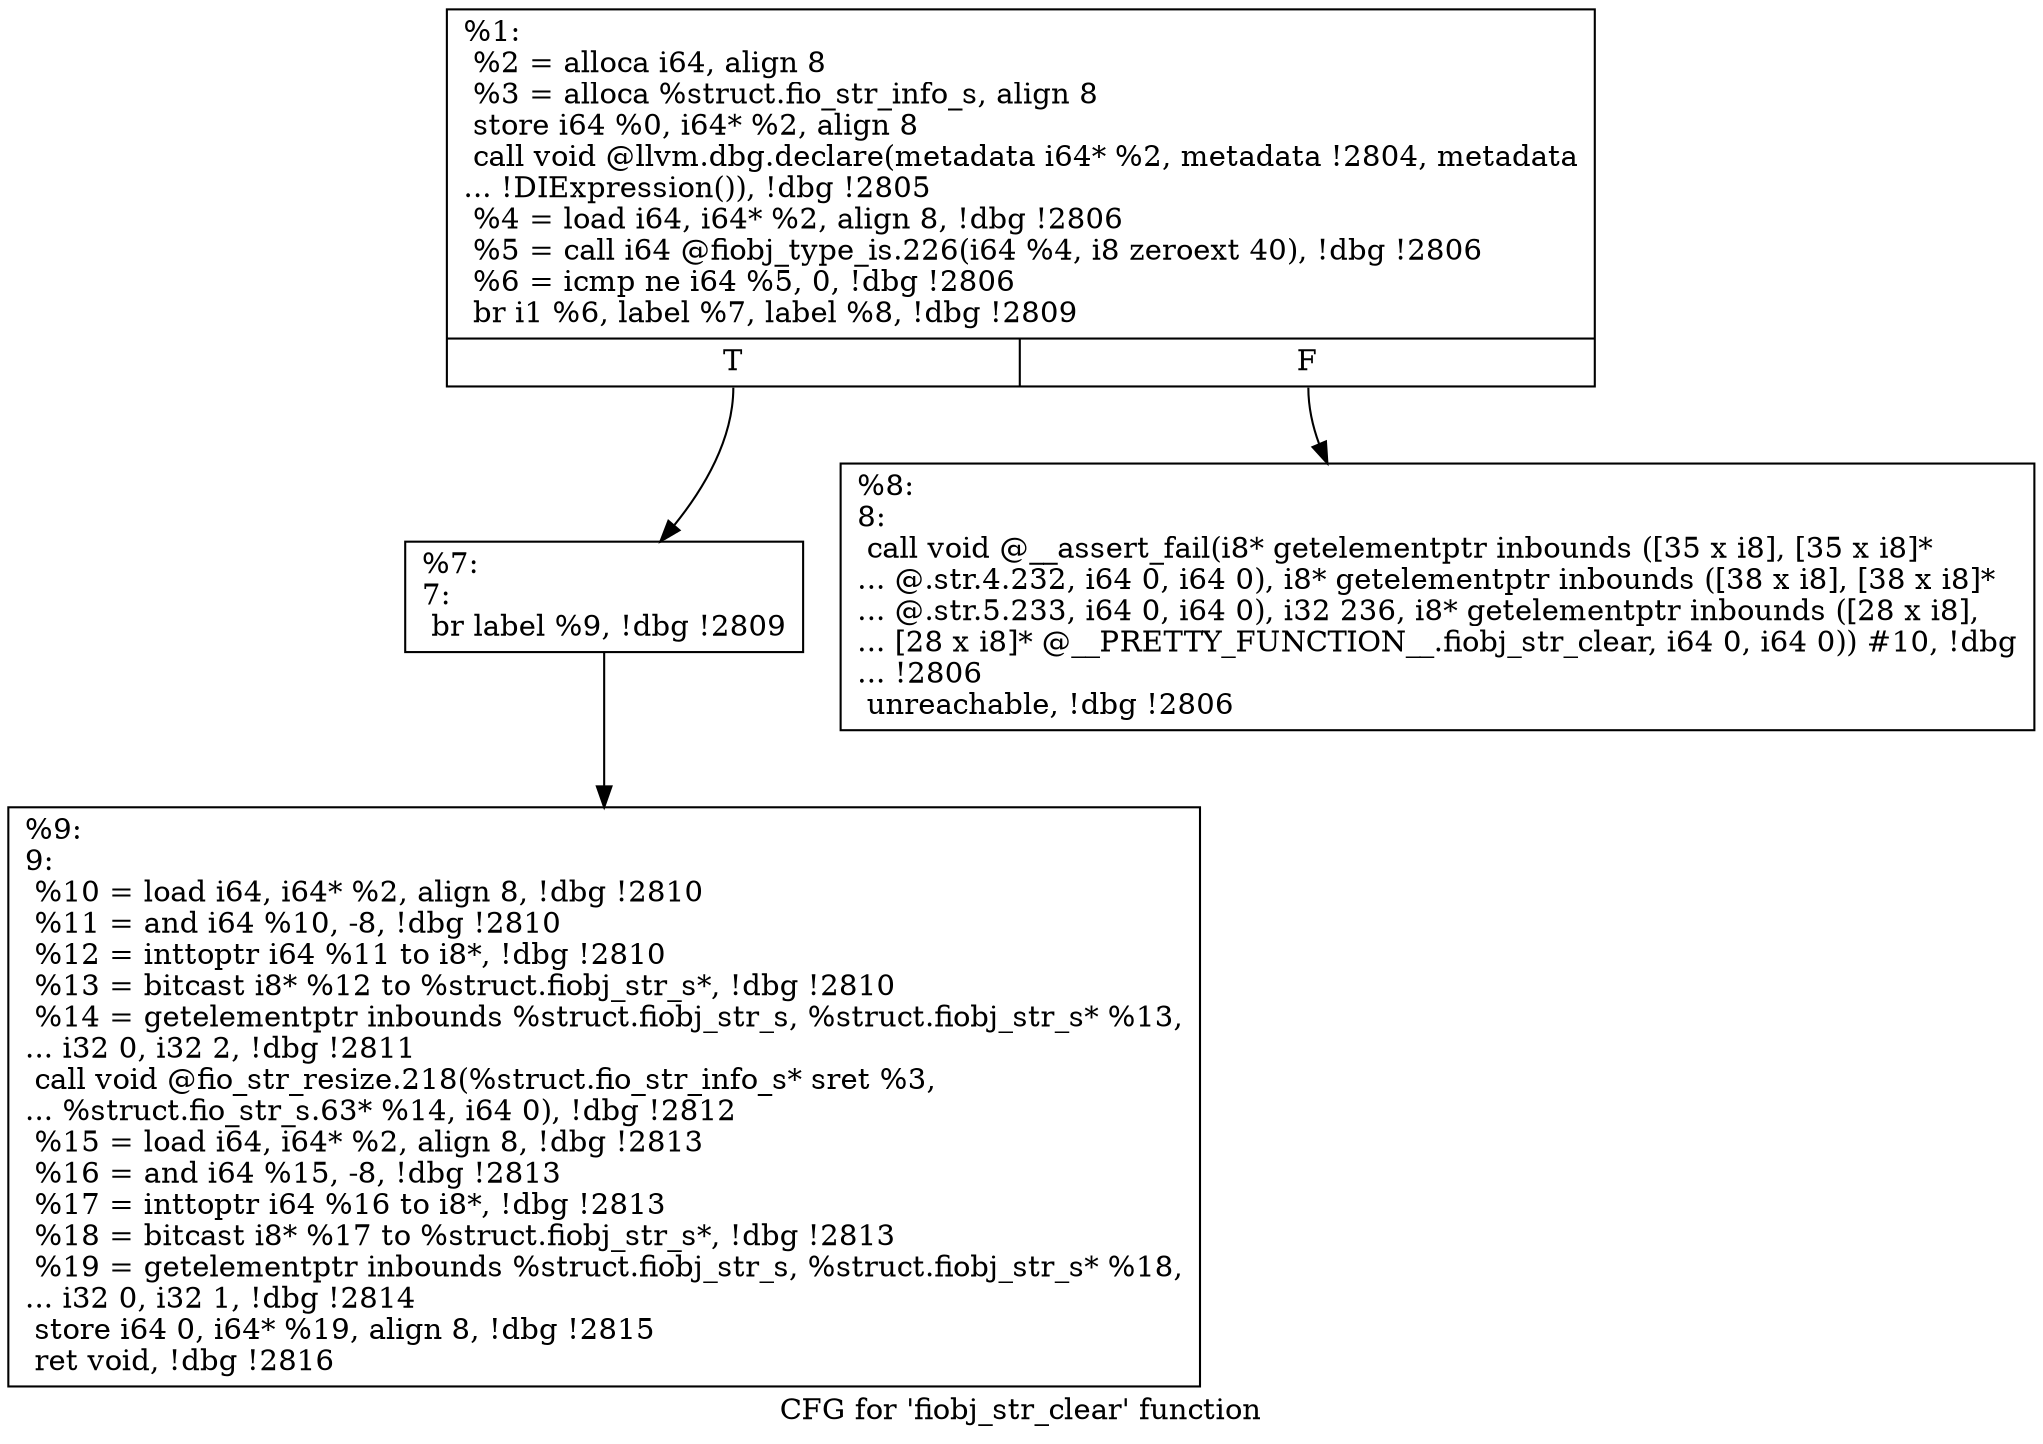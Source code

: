 digraph "CFG for 'fiobj_str_clear' function" {
	label="CFG for 'fiobj_str_clear' function";

	Node0x556852078860 [shape=record,label="{%1:\l  %2 = alloca i64, align 8\l  %3 = alloca %struct.fio_str_info_s, align 8\l  store i64 %0, i64* %2, align 8\l  call void @llvm.dbg.declare(metadata i64* %2, metadata !2804, metadata\l... !DIExpression()), !dbg !2805\l  %4 = load i64, i64* %2, align 8, !dbg !2806\l  %5 = call i64 @fiobj_type_is.226(i64 %4, i8 zeroext 40), !dbg !2806\l  %6 = icmp ne i64 %5, 0, !dbg !2806\l  br i1 %6, label %7, label %8, !dbg !2809\l|{<s0>T|<s1>F}}"];
	Node0x556852078860:s0 -> Node0x55685207d860;
	Node0x556852078860:s1 -> Node0x55685207d8b0;
	Node0x55685207d860 [shape=record,label="{%7:\l7:                                                \l  br label %9, !dbg !2809\l}"];
	Node0x55685207d860 -> Node0x55685207d900;
	Node0x55685207d8b0 [shape=record,label="{%8:\l8:                                                \l  call void @__assert_fail(i8* getelementptr inbounds ([35 x i8], [35 x i8]*\l... @.str.4.232, i64 0, i64 0), i8* getelementptr inbounds ([38 x i8], [38 x i8]*\l... @.str.5.233, i64 0, i64 0), i32 236, i8* getelementptr inbounds ([28 x i8],\l... [28 x i8]* @__PRETTY_FUNCTION__.fiobj_str_clear, i64 0, i64 0)) #10, !dbg\l... !2806\l  unreachable, !dbg !2806\l}"];
	Node0x55685207d900 [shape=record,label="{%9:\l9:                                                \l  %10 = load i64, i64* %2, align 8, !dbg !2810\l  %11 = and i64 %10, -8, !dbg !2810\l  %12 = inttoptr i64 %11 to i8*, !dbg !2810\l  %13 = bitcast i8* %12 to %struct.fiobj_str_s*, !dbg !2810\l  %14 = getelementptr inbounds %struct.fiobj_str_s, %struct.fiobj_str_s* %13,\l... i32 0, i32 2, !dbg !2811\l  call void @fio_str_resize.218(%struct.fio_str_info_s* sret %3,\l... %struct.fio_str_s.63* %14, i64 0), !dbg !2812\l  %15 = load i64, i64* %2, align 8, !dbg !2813\l  %16 = and i64 %15, -8, !dbg !2813\l  %17 = inttoptr i64 %16 to i8*, !dbg !2813\l  %18 = bitcast i8* %17 to %struct.fiobj_str_s*, !dbg !2813\l  %19 = getelementptr inbounds %struct.fiobj_str_s, %struct.fiobj_str_s* %18,\l... i32 0, i32 1, !dbg !2814\l  store i64 0, i64* %19, align 8, !dbg !2815\l  ret void, !dbg !2816\l}"];
}
